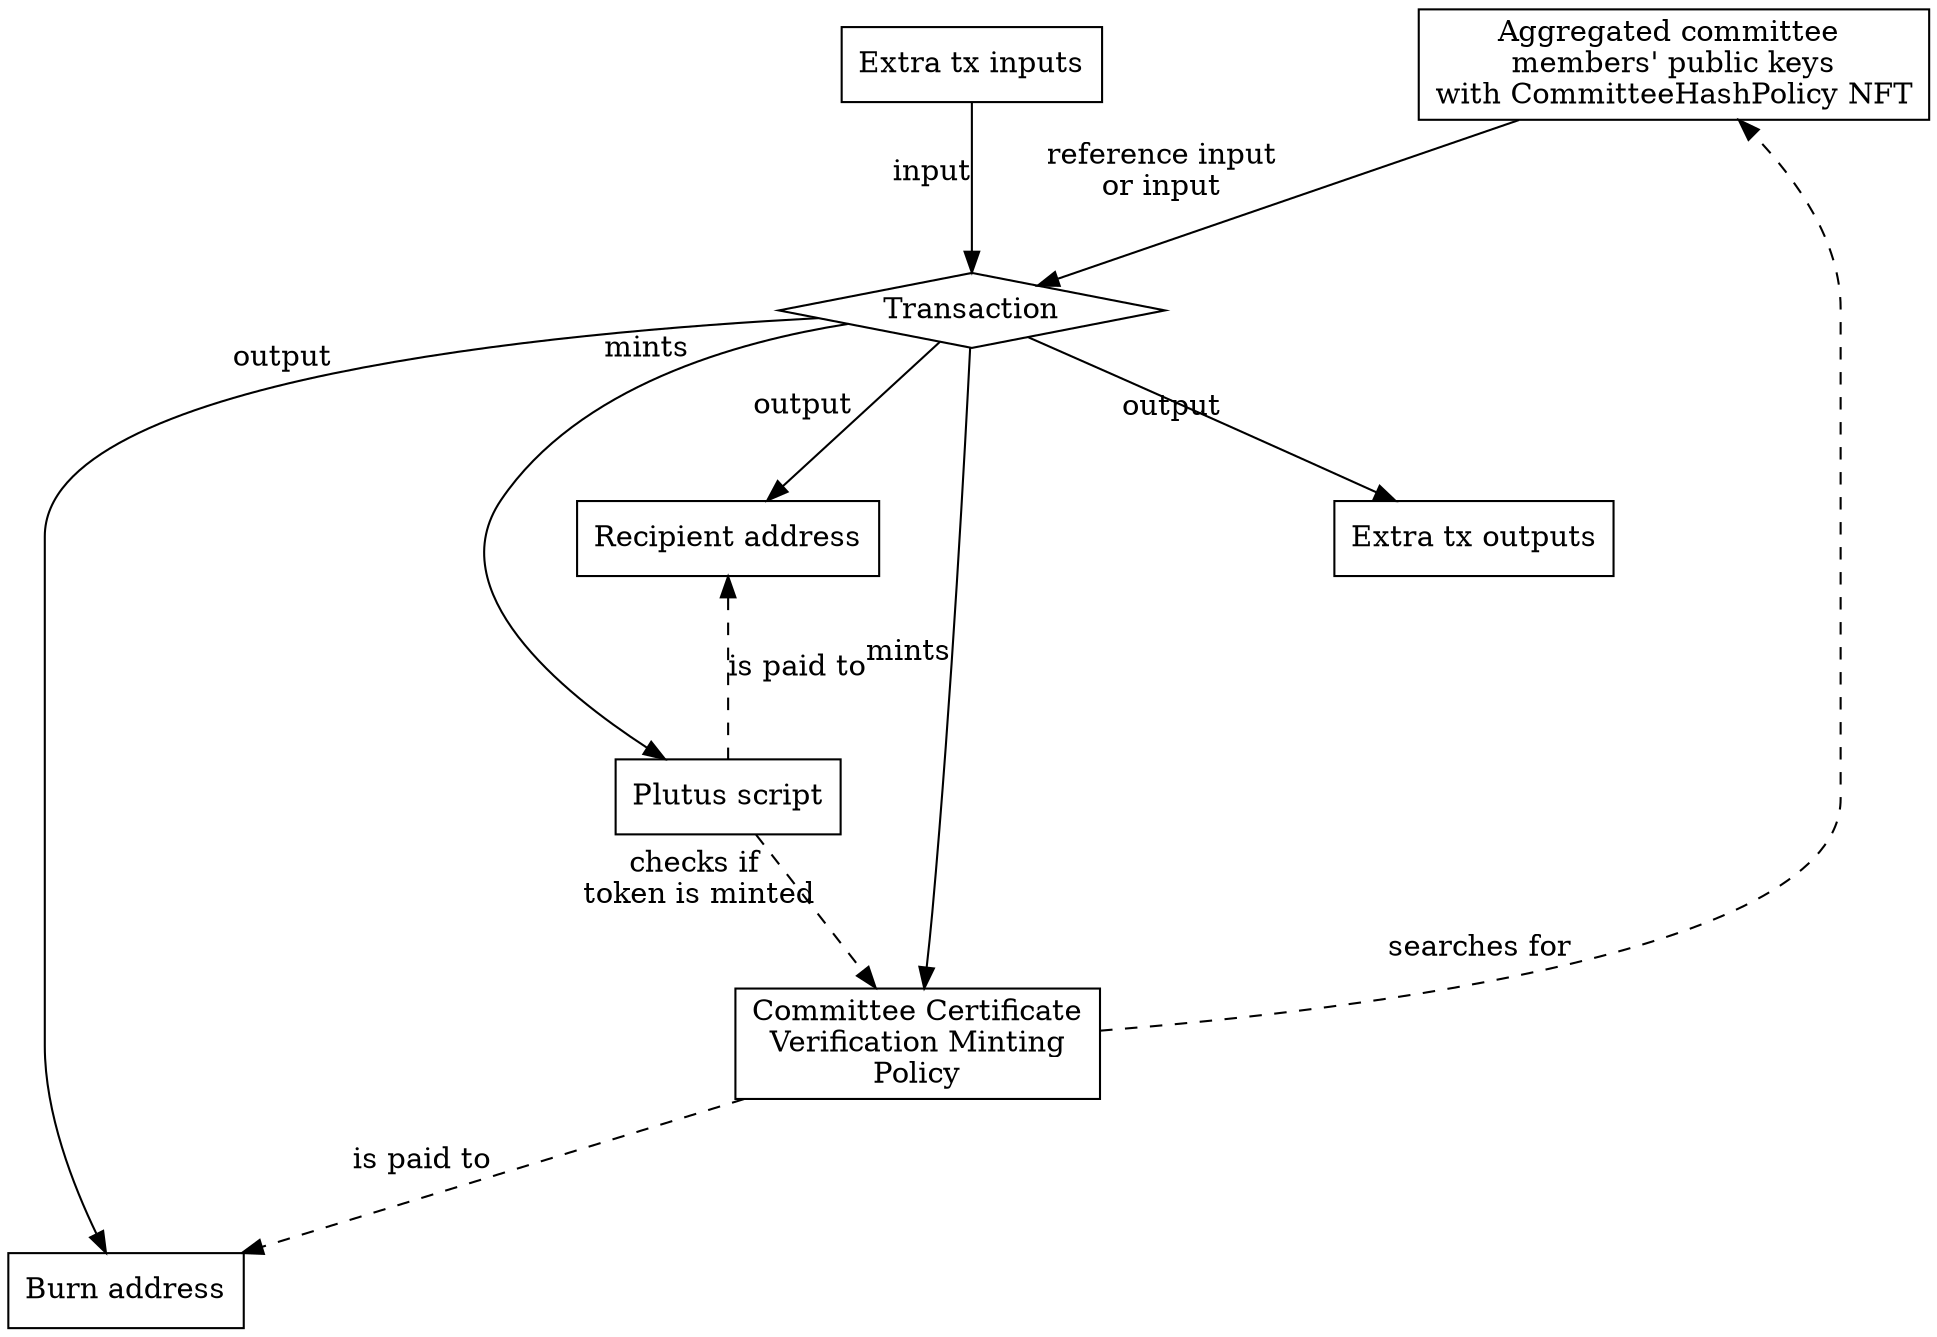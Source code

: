 strict digraph {
  node [shape=record]
  graph [nodesep="1", ranksep="1"]

  currentCommittee [ label = "Aggregated committee \nmembers' public keys\nwith CommitteeHashPolicy NFT" ];
  extraTxInputs [ label = "Extra tx inputs"];
  transaction [ label = "Transaction", shape=diamond ];
  committeeCertificateVerificationMintingPolicy [label = "Committee Certificate\nVerification Minting\nPolicy"];
  plutusScript [ label = "Plutus script"];
  burnAddress [ label = "Burn address"];
  recipient [ label = "Recipient address"];
  txOutputs [ label = "Extra tx outputs"];

  extraTxInputs -> transaction [ xlabel = "input" ];
  currentCommittee  -> transaction [ xlabel = "reference input\nor input"];
  plutusScript -> committeeCertificateVerificationMintingPolicy [ style = dashed, xlabel = "checks if\n token is minted" ];
  committeeCertificateVerificationMintingPolicy -> currentCommittee [ style = dashed, xlabel = "searches for" ];
  transaction -> committeeCertificateVerificationMintingPolicy [ xlabel = "mints" ];
  committeeCertificateVerificationMintingPolicy -> burnAddress [ xlabel = "is paid to", style=dashed ];
  transaction -> plutusScript [ xlabel = "mints" ];
  recipient -> plutusScript  [ label = "is paid to", style=dashed, dir=back ];
  transaction -> recipient [ xlabel = "output" ];
  transaction -> txOutputs [ xlabel = "output" ];
  transaction -> burnAddress [ xlabel = "output" ];
}
